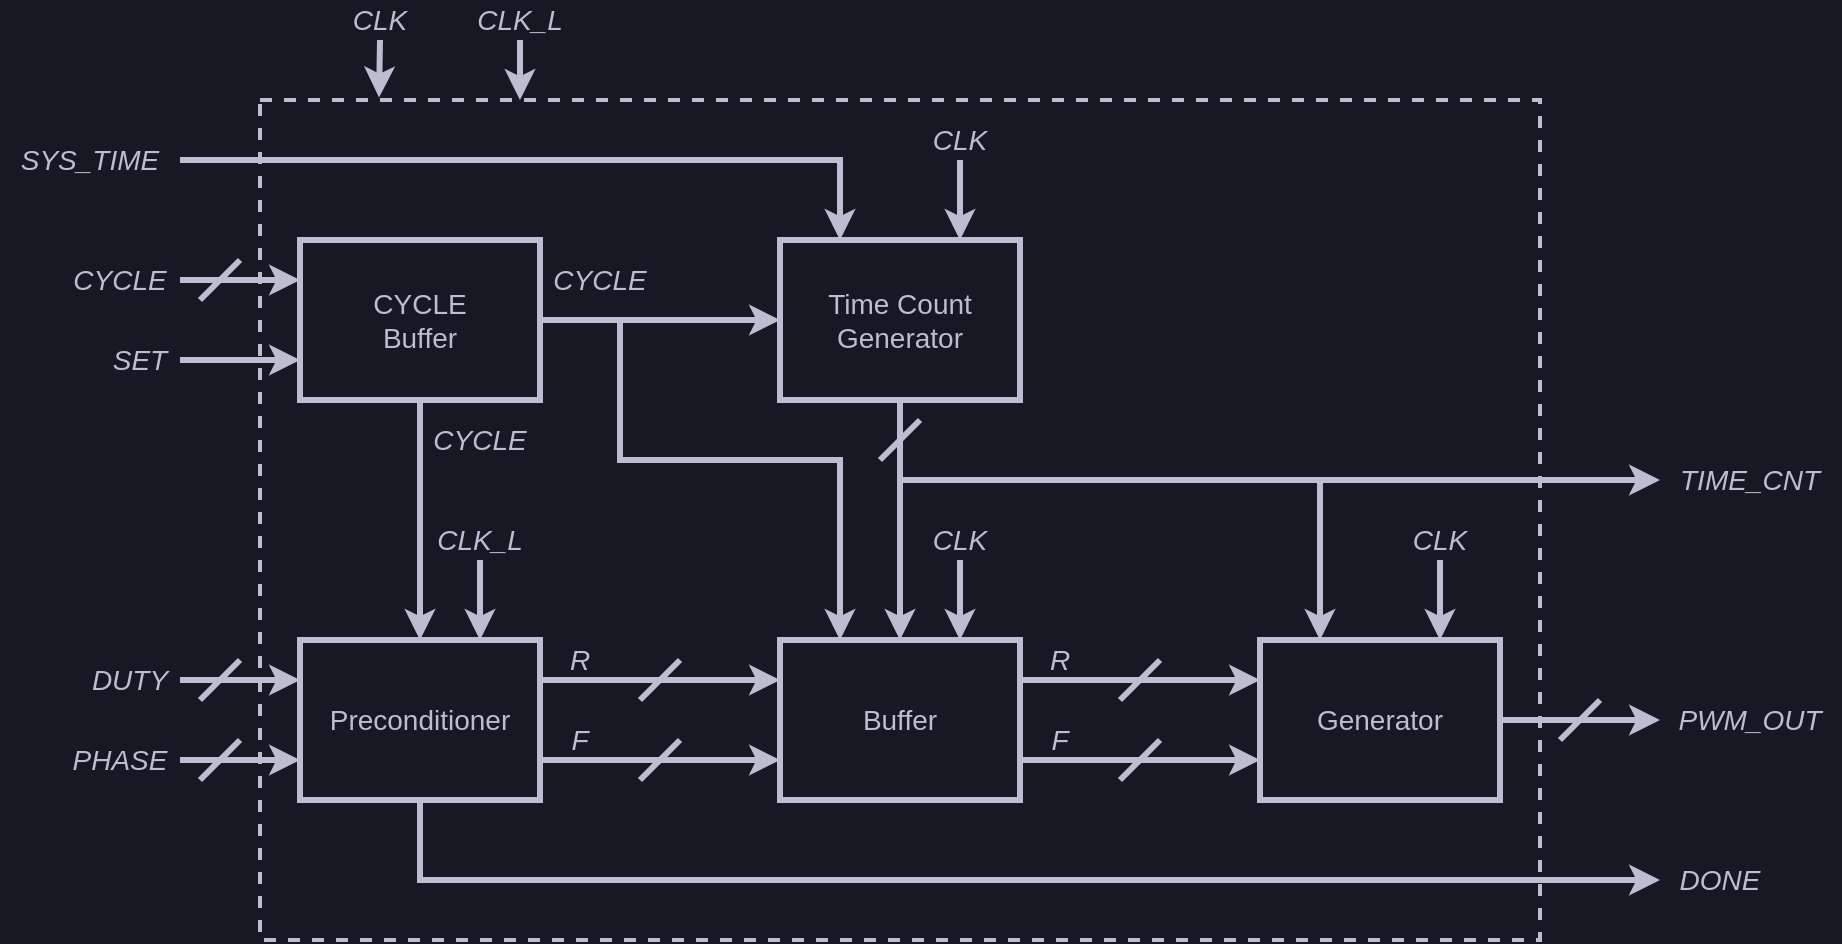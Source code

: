 <mxfile compressed="false">
    <diagram id="86R6ZRfhnQo9sD8B5-7s" name="Page-1">
        <mxGraphModel dx="611" dy="1107" grid="1" gridSize="10" guides="1" tooltips="1" connect="1" arrows="1" fold="1" page="1" pageScale="1" pageWidth="827" pageHeight="1169" background="#161923" math="0" shadow="0">
            <root>
                <mxCell id="0"/>
                <mxCell id="1" parent="0"/>
                <mxCell id="Envj31jSL4E8aKWLNrxv-44" value="" style="rounded=0;whiteSpace=wrap;html=1;labelBackgroundColor=none;fontSize=14;fontColor=#BCBDD0;strokeColor=#bcbdd0;strokeWidth=2;fillColor=none;dashed=1;" parent="1" vertex="1">
                    <mxGeometry x="140" y="170" width="640" height="420" as="geometry"/>
                </mxCell>
                <mxCell id="Envj31jSL4E8aKWLNrxv-1" value="&lt;font style=&quot;font-size: 14px;&quot;&gt;Preconditioner&lt;/font&gt;" style="rounded=0;whiteSpace=wrap;html=1;fontColor=#BCBDD0;labelBackgroundColor=none;fillColor=none;strokeColor=#bcbdd0;strokeWidth=3;fontSize=14;" parent="1" vertex="1">
                    <mxGeometry x="160" y="440" width="120" height="80" as="geometry"/>
                </mxCell>
                <mxCell id="Envj31jSL4E8aKWLNrxv-2" value="&lt;font style=&quot;font-size: 14px;&quot;&gt;Time Count Generator&lt;/font&gt;" style="rounded=0;whiteSpace=wrap;html=1;fontColor=#BCBDD0;labelBackgroundColor=none;fillColor=none;strokeColor=#bcbdd0;strokeWidth=3;fontSize=14;" parent="1" vertex="1">
                    <mxGeometry x="400" y="240" width="120" height="80" as="geometry"/>
                </mxCell>
                <mxCell id="Envj31jSL4E8aKWLNrxv-3" value="&lt;font style=&quot;font-size: 14px;&quot;&gt;Buffer&lt;br style=&quot;font-size: 14px;&quot;&gt;&lt;/font&gt;" style="rounded=0;whiteSpace=wrap;html=1;fontColor=#BCBDD0;labelBackgroundColor=none;fillColor=none;strokeColor=#bcbdd0;strokeWidth=3;fontSize=14;" parent="1" vertex="1">
                    <mxGeometry x="400" y="440" width="120" height="80" as="geometry"/>
                </mxCell>
                <mxCell id="Envj31jSL4E8aKWLNrxv-4" value="" style="endArrow=classic;html=1;rounded=0;fontSize=14;fontColor=#BCBDD0;entryX=0;entryY=0.25;entryDx=0;entryDy=0;strokeColor=#bcbdd0;strokeWidth=3;exitX=1;exitY=0.5;exitDx=0;exitDy=0;" parent="1" source="Envj31jSL4E8aKWLNrxv-8" target="Envj31jSL4E8aKWLNrxv-1" edge="1">
                    <mxGeometry width="50" height="50" relative="1" as="geometry">
                        <mxPoint x="80" y="460" as="sourcePoint"/>
                        <mxPoint x="380" y="470" as="targetPoint"/>
                    </mxGeometry>
                </mxCell>
                <mxCell id="Envj31jSL4E8aKWLNrxv-5" value="" style="endArrow=classic;html=1;rounded=0;fontSize=14;fontColor=#BCBDD0;entryX=0;entryY=0.75;entryDx=0;entryDy=0;strokeColor=#bcbdd0;strokeWidth=3;exitX=1;exitY=0.5;exitDx=0;exitDy=0;" parent="1" source="Envj31jSL4E8aKWLNrxv-9" target="Envj31jSL4E8aKWLNrxv-1" edge="1">
                    <mxGeometry width="50" height="50" relative="1" as="geometry">
                        <mxPoint x="80" y="500" as="sourcePoint"/>
                        <mxPoint x="180" y="477.5" as="targetPoint"/>
                    </mxGeometry>
                </mxCell>
                <mxCell id="Envj31jSL4E8aKWLNrxv-6" value="" style="endArrow=none;html=1;rounded=0;fontSize=14;fontColor=#BCBDD0;strokeColor=#bcbdd0;strokeWidth=3;" parent="1" edge="1">
                    <mxGeometry width="50" height="50" relative="1" as="geometry">
                        <mxPoint x="110" y="470" as="sourcePoint"/>
                        <mxPoint x="130" y="450" as="targetPoint"/>
                    </mxGeometry>
                </mxCell>
                <mxCell id="Envj31jSL4E8aKWLNrxv-7" value="" style="endArrow=none;html=1;rounded=0;fontSize=14;fontColor=#BCBDD0;strokeColor=#bcbdd0;strokeWidth=3;" parent="1" edge="1">
                    <mxGeometry width="50" height="50" relative="1" as="geometry">
                        <mxPoint x="110" y="510" as="sourcePoint"/>
                        <mxPoint x="130" y="490" as="targetPoint"/>
                    </mxGeometry>
                </mxCell>
                <mxCell id="Envj31jSL4E8aKWLNrxv-8" value="&lt;i style=&quot;font-size: 14px;&quot;&gt;DUTY&lt;/i&gt;" style="text;html=1;strokeColor=none;fillColor=none;align=center;verticalAlign=middle;whiteSpace=wrap;rounded=0;labelBackgroundColor=none;fontSize=14;fontColor=#BCBDD0;" parent="1" vertex="1">
                    <mxGeometry x="50" y="440" width="50" height="40" as="geometry"/>
                </mxCell>
                <mxCell id="Envj31jSL4E8aKWLNrxv-9" value="&lt;i style=&quot;font-size: 14px;&quot;&gt;PHASE&lt;/i&gt;" style="text;html=1;strokeColor=none;fillColor=none;align=center;verticalAlign=middle;whiteSpace=wrap;rounded=0;labelBackgroundColor=none;fontSize=14;fontColor=#BCBDD0;" parent="1" vertex="1">
                    <mxGeometry x="40" y="480" width="60" height="40" as="geometry"/>
                </mxCell>
                <mxCell id="Envj31jSL4E8aKWLNrxv-10" value="&lt;i style=&quot;font-size: 14px;&quot;&gt;CYCLE&lt;/i&gt;" style="text;html=1;strokeColor=none;fillColor=none;align=center;verticalAlign=middle;whiteSpace=wrap;rounded=0;labelBackgroundColor=none;fontSize=14;fontColor=#BCBDD0;" parent="1" vertex="1">
                    <mxGeometry x="40" y="240" width="60" height="40" as="geometry"/>
                </mxCell>
                <mxCell id="Envj31jSL4E8aKWLNrxv-11" value="" style="endArrow=classic;html=1;rounded=0;fontSize=14;fontColor=#BCBDD0;entryX=0.5;entryY=0;entryDx=0;entryDy=0;strokeColor=#bcbdd0;strokeWidth=3;exitX=0.5;exitY=1;exitDx=0;exitDy=0;" parent="1" source="2" target="Envj31jSL4E8aKWLNrxv-1" edge="1">
                    <mxGeometry width="50" height="50" relative="1" as="geometry">
                        <mxPoint x="280" y="770" as="sourcePoint"/>
                        <mxPoint x="170" y="470" as="targetPoint"/>
                    </mxGeometry>
                </mxCell>
                <mxCell id="Envj31jSL4E8aKWLNrxv-12" value="" style="endArrow=none;html=1;rounded=0;fontSize=14;fontColor=#BCBDD0;strokeColor=#bcbdd0;strokeWidth=3;" parent="1" edge="1">
                    <mxGeometry width="50" height="50" relative="1" as="geometry">
                        <mxPoint x="110" y="270" as="sourcePoint"/>
                        <mxPoint x="130" y="250" as="targetPoint"/>
                    </mxGeometry>
                </mxCell>
                <mxCell id="Envj31jSL4E8aKWLNrxv-13" value="" style="endArrow=classic;html=1;rounded=0;fontSize=14;fontColor=#BCBDD0;strokeColor=#bcbdd0;strokeWidth=3;entryX=0;entryY=0.5;entryDx=0;entryDy=0;exitX=1;exitY=0.5;exitDx=0;exitDy=0;" parent="1" source="2" target="Envj31jSL4E8aKWLNrxv-2" edge="1">
                    <mxGeometry width="50" height="50" relative="1" as="geometry">
                        <mxPoint x="290" y="280" as="sourcePoint"/>
                        <mxPoint x="340" y="320" as="targetPoint"/>
                    </mxGeometry>
                </mxCell>
                <mxCell id="Envj31jSL4E8aKWLNrxv-14" value="" style="endArrow=classic;html=1;rounded=0;fontSize=14;fontColor=#BCBDD0;entryX=0;entryY=0.25;entryDx=0;entryDy=0;strokeColor=#bcbdd0;strokeWidth=3;exitX=1;exitY=0.25;exitDx=0;exitDy=0;" parent="1" source="Envj31jSL4E8aKWLNrxv-1" target="Envj31jSL4E8aKWLNrxv-3" edge="1">
                    <mxGeometry width="50" height="50" relative="1" as="geometry">
                        <mxPoint x="280" y="460" as="sourcePoint"/>
                        <mxPoint x="360" y="460" as="targetPoint"/>
                    </mxGeometry>
                </mxCell>
                <mxCell id="Envj31jSL4E8aKWLNrxv-16" value="" style="endArrow=none;html=1;rounded=0;fontSize=14;fontColor=#BCBDD0;strokeColor=#bcbdd0;strokeWidth=3;" parent="1" edge="1">
                    <mxGeometry width="50" height="50" relative="1" as="geometry">
                        <mxPoint x="330" y="470" as="sourcePoint"/>
                        <mxPoint x="350" y="450" as="targetPoint"/>
                    </mxGeometry>
                </mxCell>
                <mxCell id="Envj31jSL4E8aKWLNrxv-18" value="&lt;i style=&quot;font-size: 14px;&quot;&gt;R&lt;br style=&quot;font-size: 14px;&quot;&gt;&lt;/i&gt;" style="text;html=1;strokeColor=none;fillColor=none;align=center;verticalAlign=middle;whiteSpace=wrap;rounded=0;labelBackgroundColor=none;fontSize=14;fontColor=#BCBDD0;" parent="1" vertex="1">
                    <mxGeometry x="290" y="430" width="20" height="40" as="geometry"/>
                </mxCell>
                <mxCell id="Envj31jSL4E8aKWLNrxv-19" value="&lt;i style=&quot;font-size: 14px;&quot;&gt;F&lt;br style=&quot;font-size: 14px;&quot;&gt;&lt;/i&gt;" style="text;html=1;strokeColor=none;fillColor=none;align=center;verticalAlign=middle;whiteSpace=wrap;rounded=0;labelBackgroundColor=none;fontSize=14;fontColor=#BCBDD0;" parent="1" vertex="1">
                    <mxGeometry x="290" y="470" width="20" height="40" as="geometry"/>
                </mxCell>
                <mxCell id="Envj31jSL4E8aKWLNrxv-20" value="" style="endArrow=classic;html=1;rounded=0;fontSize=14;fontColor=#BCBDD0;entryX=0.5;entryY=0;entryDx=0;entryDy=0;strokeColor=#bcbdd0;strokeWidth=3;exitX=0;exitY=0;exitDx=0;exitDy=0;" parent="1" target="Envj31jSL4E8aKWLNrxv-3" edge="1">
                    <mxGeometry width="50" height="50" relative="1" as="geometry">
                        <mxPoint x="460.0" y="320" as="sourcePoint"/>
                        <mxPoint x="270" y="450" as="targetPoint"/>
                    </mxGeometry>
                </mxCell>
                <mxCell id="Envj31jSL4E8aKWLNrxv-21" value="" style="endArrow=none;html=1;rounded=0;fontSize=14;fontColor=#BCBDD0;strokeColor=#bcbdd0;strokeWidth=3;" parent="1" edge="1">
                    <mxGeometry width="50" height="50" relative="1" as="geometry">
                        <mxPoint x="450" y="350" as="sourcePoint"/>
                        <mxPoint x="470" y="330" as="targetPoint"/>
                    </mxGeometry>
                </mxCell>
                <mxCell id="Envj31jSL4E8aKWLNrxv-23" value="" style="endArrow=classic;html=1;rounded=0;fontSize=14;fontColor=#BCBDD0;entryX=0.25;entryY=0;entryDx=0;entryDy=0;strokeColor=#bcbdd0;strokeWidth=3;exitX=1;exitY=0.5;exitDx=0;exitDy=0;" parent="1" source="Envj31jSL4E8aKWLNrxv-24" target="Envj31jSL4E8aKWLNrxv-2" edge="1">
                    <mxGeometry width="50" height="50" relative="1" as="geometry">
                        <mxPoint x="80" y="200" as="sourcePoint"/>
                        <mxPoint x="419.58" y="240" as="targetPoint"/>
                        <Array as="points">
                            <mxPoint x="430" y="200"/>
                        </Array>
                    </mxGeometry>
                </mxCell>
                <mxCell id="Envj31jSL4E8aKWLNrxv-24" value="&lt;i style=&quot;font-size: 14px;&quot;&gt;SYS_TIME&lt;/i&gt;" style="text;html=1;strokeColor=none;fillColor=none;align=center;verticalAlign=middle;whiteSpace=wrap;rounded=0;labelBackgroundColor=none;fontSize=14;fontColor=#BCBDD0;" parent="1" vertex="1">
                    <mxGeometry x="10" y="180" width="90" height="40" as="geometry"/>
                </mxCell>
                <mxCell id="Envj31jSL4E8aKWLNrxv-28" value="" style="endArrow=classic;html=1;rounded=0;fontSize=14;fontColor=#BCBDD0;strokeColor=#bcbdd0;strokeWidth=3;entryX=0.75;entryY=0;entryDx=0;entryDy=0;" parent="1" target="Envj31jSL4E8aKWLNrxv-1" edge="1">
                    <mxGeometry width="50" height="50" relative="1" as="geometry">
                        <mxPoint x="250" y="400" as="sourcePoint"/>
                        <mxPoint x="480" y="480" as="targetPoint"/>
                    </mxGeometry>
                </mxCell>
                <mxCell id="Envj31jSL4E8aKWLNrxv-29" value="CLK_L" style="text;html=1;strokeColor=none;fillColor=none;align=center;verticalAlign=middle;whiteSpace=wrap;rounded=0;labelBackgroundColor=none;fontSize=14;fontColor=#BCBDD0;fontStyle=2" parent="1" vertex="1">
                    <mxGeometry x="220" y="380" width="60" height="20" as="geometry"/>
                </mxCell>
                <mxCell id="J6WF0sHyH2gAG25CupOs-1" value="&lt;font style=&quot;font-size: 14px;&quot;&gt;Generator&lt;/font&gt;" style="rounded=0;whiteSpace=wrap;html=1;fontColor=#BCBDD0;labelBackgroundColor=none;fillColor=none;strokeColor=#bcbdd0;strokeWidth=3;fontSize=14;" parent="1" vertex="1">
                    <mxGeometry x="640" y="440" width="120" height="80" as="geometry"/>
                </mxCell>
                <mxCell id="J6WF0sHyH2gAG25CupOs-2" value="&lt;i style=&quot;font-size: 14px;&quot;&gt;PWM_OUT&lt;/i&gt;" style="text;html=1;strokeColor=none;fillColor=none;align=center;verticalAlign=middle;whiteSpace=wrap;rounded=0;labelBackgroundColor=none;fontSize=14;fontColor=#BCBDD0;" parent="1" vertex="1">
                    <mxGeometry x="840" y="460" width="90" height="40" as="geometry"/>
                </mxCell>
                <mxCell id="J6WF0sHyH2gAG25CupOs-3" value="" style="endArrow=classic;html=1;rounded=0;fontSize=14;fontColor=#BCBDD0;entryX=0;entryY=0.5;entryDx=0;entryDy=0;strokeColor=#bcbdd0;strokeWidth=3;exitX=1;exitY=0.5;exitDx=0;exitDy=0;" parent="1" source="J6WF0sHyH2gAG25CupOs-1" target="J6WF0sHyH2gAG25CupOs-2" edge="1">
                    <mxGeometry width="50" height="50" relative="1" as="geometry">
                        <mxPoint x="760" y="480" as="sourcePoint"/>
                        <mxPoint x="840.0" y="480" as="targetPoint"/>
                    </mxGeometry>
                </mxCell>
                <mxCell id="J6WF0sHyH2gAG25CupOs-4" value="" style="endArrow=none;html=1;rounded=0;fontSize=14;fontColor=#BCBDD0;strokeColor=#bcbdd0;strokeWidth=3;" parent="1" edge="1">
                    <mxGeometry width="50" height="50" relative="1" as="geometry">
                        <mxPoint x="790.0" y="490" as="sourcePoint"/>
                        <mxPoint x="810.0" y="470" as="targetPoint"/>
                    </mxGeometry>
                </mxCell>
                <mxCell id="J6WF0sHyH2gAG25CupOs-7" value="" style="endArrow=classic;html=1;rounded=0;fontSize=14;fontColor=#BCBDD0;entryX=0;entryY=0.75;entryDx=0;entryDy=0;strokeColor=#bcbdd0;strokeWidth=3;exitX=1;exitY=0.75;exitDx=0;exitDy=0;" parent="1" source="Envj31jSL4E8aKWLNrxv-1" target="Envj31jSL4E8aKWLNrxv-3" edge="1">
                    <mxGeometry width="50" height="50" relative="1" as="geometry">
                        <mxPoint x="290" y="510" as="sourcePoint"/>
                        <mxPoint x="370" y="510" as="targetPoint"/>
                    </mxGeometry>
                </mxCell>
                <mxCell id="J6WF0sHyH2gAG25CupOs-8" value="" style="endArrow=none;html=1;rounded=0;fontSize=14;fontColor=#BCBDD0;strokeColor=#bcbdd0;strokeWidth=3;" parent="1" edge="1">
                    <mxGeometry width="50" height="50" relative="1" as="geometry">
                        <mxPoint x="330" y="510" as="sourcePoint"/>
                        <mxPoint x="350" y="490" as="targetPoint"/>
                    </mxGeometry>
                </mxCell>
                <mxCell id="J6WF0sHyH2gAG25CupOs-23" value="" style="endArrow=classic;html=1;rounded=0;fontSize=14;fontColor=#BCBDD0;entryX=0;entryY=0.25;entryDx=0;entryDy=0;strokeColor=#bcbdd0;strokeWidth=3;exitX=1;exitY=0.25;exitDx=0;exitDy=0;" parent="1" edge="1">
                    <mxGeometry width="50" height="50" relative="1" as="geometry">
                        <mxPoint x="520" y="460" as="sourcePoint"/>
                        <mxPoint x="640.0" y="460" as="targetPoint"/>
                    </mxGeometry>
                </mxCell>
                <mxCell id="J6WF0sHyH2gAG25CupOs-25" value="" style="endArrow=none;html=1;rounded=0;fontSize=14;fontColor=#BCBDD0;strokeColor=#bcbdd0;strokeWidth=3;" parent="1" edge="1">
                    <mxGeometry width="50" height="50" relative="1" as="geometry">
                        <mxPoint x="570.0" y="470" as="sourcePoint"/>
                        <mxPoint x="590.0" y="450" as="targetPoint"/>
                    </mxGeometry>
                </mxCell>
                <mxCell id="J6WF0sHyH2gAG25CupOs-27" value="&lt;i style=&quot;font-size: 14px;&quot;&gt;R&lt;br style=&quot;font-size: 14px;&quot;&gt;&lt;/i&gt;" style="text;html=1;strokeColor=none;fillColor=none;align=center;verticalAlign=middle;whiteSpace=wrap;rounded=0;labelBackgroundColor=none;fontSize=14;fontColor=#BCBDD0;" parent="1" vertex="1">
                    <mxGeometry x="530" y="430" width="20" height="40" as="geometry"/>
                </mxCell>
                <mxCell id="J6WF0sHyH2gAG25CupOs-28" value="&lt;i style=&quot;font-size: 14px;&quot;&gt;F&lt;br style=&quot;font-size: 14px;&quot;&gt;&lt;/i&gt;" style="text;html=1;strokeColor=none;fillColor=none;align=center;verticalAlign=middle;whiteSpace=wrap;rounded=0;labelBackgroundColor=none;fontSize=14;fontColor=#BCBDD0;" parent="1" vertex="1">
                    <mxGeometry x="530" y="470" width="20" height="40" as="geometry"/>
                </mxCell>
                <mxCell id="J6WF0sHyH2gAG25CupOs-29" value="" style="endArrow=classic;html=1;rounded=0;fontSize=14;fontColor=#BCBDD0;entryX=0;entryY=0.75;entryDx=0;entryDy=0;strokeColor=#bcbdd0;strokeWidth=3;exitX=1;exitY=0.75;exitDx=0;exitDy=0;" parent="1" source="Envj31jSL4E8aKWLNrxv-3" target="J6WF0sHyH2gAG25CupOs-1" edge="1">
                    <mxGeometry width="50" height="50" relative="1" as="geometry">
                        <mxPoint x="520" y="480" as="sourcePoint"/>
                        <mxPoint x="640.0" y="480" as="targetPoint"/>
                    </mxGeometry>
                </mxCell>
                <mxCell id="J6WF0sHyH2gAG25CupOs-30" value="" style="endArrow=none;html=1;rounded=0;fontSize=14;fontColor=#BCBDD0;strokeColor=#bcbdd0;strokeWidth=3;" parent="1" edge="1">
                    <mxGeometry width="50" height="50" relative="1" as="geometry">
                        <mxPoint x="570.0" y="510" as="sourcePoint"/>
                        <mxPoint x="590.0" y="490" as="targetPoint"/>
                    </mxGeometry>
                </mxCell>
                <mxCell id="J6WF0sHyH2gAG25CupOs-34" value="" style="endArrow=classic;html=1;rounded=0;fontSize=14;fontColor=#BCBDD0;entryX=0.25;entryY=0;entryDx=0;entryDy=0;strokeColor=#bcbdd0;strokeWidth=3;exitX=0.5;exitY=1;exitDx=0;exitDy=0;" parent="1" source="Envj31jSL4E8aKWLNrxv-2" target="J6WF0sHyH2gAG25CupOs-1" edge="1">
                    <mxGeometry width="50" height="50" relative="1" as="geometry">
                        <mxPoint x="440" y="330" as="sourcePoint"/>
                        <mxPoint x="440" y="450" as="targetPoint"/>
                        <Array as="points">
                            <mxPoint x="460" y="360"/>
                            <mxPoint x="670" y="360"/>
                        </Array>
                    </mxGeometry>
                </mxCell>
                <mxCell id="J6WF0sHyH2gAG25CupOs-42" value="" style="endArrow=classic;html=1;rounded=0;fontSize=14;fontColor=#BCBDD0;entryX=0.25;entryY=0;entryDx=0;entryDy=0;strokeColor=#bcbdd0;strokeWidth=3;" parent="1" target="Envj31jSL4E8aKWLNrxv-3" edge="1">
                    <mxGeometry width="50" height="50" relative="1" as="geometry">
                        <mxPoint x="320" y="280" as="sourcePoint"/>
                        <mxPoint x="440" y="430" as="targetPoint"/>
                        <Array as="points">
                            <mxPoint x="320" y="350"/>
                            <mxPoint x="430" y="350"/>
                        </Array>
                    </mxGeometry>
                </mxCell>
                <mxCell id="vQRujZNzsjGiFNIDueCr-1" value="" style="endArrow=classic;html=1;rounded=0;fontSize=14;fontColor=#BCBDD0;strokeColor=#bcbdd0;strokeWidth=3;exitX=0.5;exitY=1;exitDx=0;exitDy=0;entryX=0;entryY=0.5;entryDx=0;entryDy=0;" parent="1" source="Envj31jSL4E8aKWLNrxv-1" target="vQRujZNzsjGiFNIDueCr-2" edge="1">
                    <mxGeometry width="50" height="50" relative="1" as="geometry">
                        <mxPoint x="770" y="490" as="sourcePoint"/>
                        <mxPoint x="840" y="560" as="targetPoint"/>
                        <Array as="points">
                            <mxPoint x="220" y="560"/>
                        </Array>
                    </mxGeometry>
                </mxCell>
                <mxCell id="vQRujZNzsjGiFNIDueCr-2" value="&lt;i style=&quot;font-size: 14px&quot;&gt;DONE&lt;br style=&quot;font-size: 14px&quot;&gt;&lt;/i&gt;" style="text;html=1;strokeColor=none;fillColor=none;align=center;verticalAlign=middle;whiteSpace=wrap;rounded=0;labelBackgroundColor=none;fontSize=14;fontColor=#BCBDD0;" parent="1" vertex="1">
                    <mxGeometry x="840" y="540" width="60" height="40" as="geometry"/>
                </mxCell>
                <mxCell id="CctJdnO_5R8gQSGLH6jG-1" value="" style="endArrow=classic;html=1;rounded=0;fontSize=14;fontColor=#BCBDD0;strokeColor=#bcbdd0;strokeWidth=3;exitX=0.5;exitY=1;exitDx=0;exitDy=0;entryX=0;entryY=0.5;entryDx=0;entryDy=0;" parent="1" source="Envj31jSL4E8aKWLNrxv-2" target="CctJdnO_5R8gQSGLH6jG-2" edge="1">
                    <mxGeometry width="50" height="50" relative="1" as="geometry">
                        <mxPoint x="490" y="320" as="sourcePoint"/>
                        <mxPoint x="840" y="360" as="targetPoint"/>
                        <Array as="points">
                            <mxPoint x="460" y="360"/>
                            <mxPoint x="700" y="360"/>
                        </Array>
                    </mxGeometry>
                </mxCell>
                <mxCell id="CctJdnO_5R8gQSGLH6jG-2" value="&lt;i style=&quot;font-size: 14px;&quot;&gt;TIME_CNT&lt;/i&gt;" style="text;html=1;strokeColor=none;fillColor=none;align=center;verticalAlign=middle;whiteSpace=wrap;rounded=0;labelBackgroundColor=none;fontSize=14;fontColor=#BCBDD0;" parent="1" vertex="1">
                    <mxGeometry x="840" y="340" width="90" height="40" as="geometry"/>
                </mxCell>
                <mxCell id="CctJdnO_5R8gQSGLH6jG-4" value="CLK" style="text;html=1;strokeColor=none;fillColor=none;align=center;verticalAlign=middle;whiteSpace=wrap;rounded=0;labelBackgroundColor=none;fontSize=14;fontColor=#BCBDD0;fontStyle=2" parent="1" vertex="1">
                    <mxGeometry x="170" y="120" width="60" height="20" as="geometry"/>
                </mxCell>
                <mxCell id="CctJdnO_5R8gQSGLH6jG-5" value="" style="endArrow=classic;html=1;rounded=0;fontSize=14;fontColor=#BCBDD0;strokeColor=#bcbdd0;strokeWidth=3;entryX=0.093;entryY=-0.003;entryDx=0;entryDy=0;exitX=0.5;exitY=1;exitDx=0;exitDy=0;entryPerimeter=0;" parent="1" source="CctJdnO_5R8gQSGLH6jG-4" target="Envj31jSL4E8aKWLNrxv-44" edge="1">
                    <mxGeometry width="50" height="50" relative="1" as="geometry">
                        <mxPoint x="260" y="410" as="sourcePoint"/>
                        <mxPoint x="260" y="450" as="targetPoint"/>
                    </mxGeometry>
                </mxCell>
                <mxCell id="CctJdnO_5R8gQSGLH6jG-6" value="" style="endArrow=classic;html=1;rounded=0;fontSize=14;fontColor=#BCBDD0;strokeColor=#bcbdd0;strokeWidth=3;exitX=0.5;exitY=1;exitDx=0;exitDy=0;" parent="1" source="CctJdnO_5R8gQSGLH6jG-7" edge="1">
                    <mxGeometry width="50" height="50" relative="1" as="geometry">
                        <mxPoint x="270.48" y="140.0" as="sourcePoint"/>
                        <mxPoint x="270" y="170" as="targetPoint"/>
                    </mxGeometry>
                </mxCell>
                <mxCell id="CctJdnO_5R8gQSGLH6jG-7" value="CLK_L" style="text;html=1;strokeColor=none;fillColor=none;align=center;verticalAlign=middle;whiteSpace=wrap;rounded=0;labelBackgroundColor=none;fontSize=14;fontColor=#BCBDD0;fontStyle=2" parent="1" vertex="1">
                    <mxGeometry x="240" y="120" width="60" height="20" as="geometry"/>
                </mxCell>
                <mxCell id="CctJdnO_5R8gQSGLH6jG-8" value="CLK" style="text;html=1;strokeColor=none;fillColor=none;align=center;verticalAlign=middle;whiteSpace=wrap;rounded=0;labelBackgroundColor=none;fontSize=14;fontColor=#BCBDD0;fontStyle=2" parent="1" vertex="1">
                    <mxGeometry x="460" y="380" width="60" height="20" as="geometry"/>
                </mxCell>
                <mxCell id="CctJdnO_5R8gQSGLH6jG-9" value="" style="endArrow=classic;html=1;rounded=0;fontSize=14;fontColor=#BCBDD0;strokeColor=#bcbdd0;strokeWidth=3;exitX=0.5;exitY=1;exitDx=0;exitDy=0;" parent="1" source="CctJdnO_5R8gQSGLH6jG-8" edge="1">
                    <mxGeometry width="50" height="50" relative="1" as="geometry">
                        <mxPoint x="550" y="670" as="sourcePoint"/>
                        <mxPoint x="490" y="440" as="targetPoint"/>
                    </mxGeometry>
                </mxCell>
                <mxCell id="CctJdnO_5R8gQSGLH6jG-10" value="CLK" style="text;html=1;strokeColor=none;fillColor=none;align=center;verticalAlign=middle;whiteSpace=wrap;rounded=0;labelBackgroundColor=none;fontSize=14;fontColor=#BCBDD0;fontStyle=2" parent="1" vertex="1">
                    <mxGeometry x="700" y="380" width="60" height="20" as="geometry"/>
                </mxCell>
                <mxCell id="CctJdnO_5R8gQSGLH6jG-11" value="" style="endArrow=classic;html=1;rounded=0;fontSize=14;fontColor=#BCBDD0;strokeColor=#bcbdd0;strokeWidth=3;exitX=0.5;exitY=1;exitDx=0;exitDy=0;entryX=0.75;entryY=0;entryDx=0;entryDy=0;" parent="1" source="CctJdnO_5R8gQSGLH6jG-10" target="J6WF0sHyH2gAG25CupOs-1" edge="1">
                    <mxGeometry width="50" height="50" relative="1" as="geometry">
                        <mxPoint x="790" y="670" as="sourcePoint"/>
                        <mxPoint x="730" y="440" as="targetPoint"/>
                    </mxGeometry>
                </mxCell>
                <mxCell id="CctJdnO_5R8gQSGLH6jG-12" value="CLK" style="text;html=1;strokeColor=none;fillColor=none;align=center;verticalAlign=middle;whiteSpace=wrap;rounded=0;labelBackgroundColor=none;fontSize=14;fontColor=#BCBDD0;fontStyle=2" parent="1" vertex="1">
                    <mxGeometry x="460" y="180" width="60" height="20" as="geometry"/>
                </mxCell>
                <mxCell id="CctJdnO_5R8gQSGLH6jG-13" value="" style="endArrow=classic;html=1;rounded=0;fontSize=14;fontColor=#BCBDD0;strokeColor=#bcbdd0;strokeWidth=3;exitX=0.5;exitY=1;exitDx=0;exitDy=0;entryX=0.75;entryY=0;entryDx=0;entryDy=0;" parent="1" source="CctJdnO_5R8gQSGLH6jG-12" target="Envj31jSL4E8aKWLNrxv-2" edge="1">
                    <mxGeometry width="50" height="50" relative="1" as="geometry">
                        <mxPoint x="540" y="470" as="sourcePoint"/>
                        <mxPoint x="480" y="240" as="targetPoint"/>
                    </mxGeometry>
                </mxCell>
                <mxCell id="2" value="&lt;font style=&quot;font-size: 14px&quot;&gt;CYCLE&lt;br&gt;Buffer&lt;br&gt;&lt;/font&gt;" style="rounded=0;whiteSpace=wrap;html=1;fontColor=#BCBDD0;labelBackgroundColor=none;fillColor=none;strokeColor=#bcbdd0;strokeWidth=3;fontSize=14;" vertex="1" parent="1">
                    <mxGeometry x="160" y="240" width="120" height="80" as="geometry"/>
                </mxCell>
                <mxCell id="3" value="" style="endArrow=classic;html=1;rounded=0;fontSize=14;fontColor=#BCBDD0;strokeColor=#bcbdd0;strokeWidth=3;entryX=0;entryY=0.25;entryDx=0;entryDy=0;exitX=1;exitY=0.5;exitDx=0;exitDy=0;" edge="1" parent="1" source="Envj31jSL4E8aKWLNrxv-10" target="2">
                    <mxGeometry width="50" height="50" relative="1" as="geometry">
                        <mxPoint x="290" y="290" as="sourcePoint"/>
                        <mxPoint x="410" y="290" as="targetPoint"/>
                    </mxGeometry>
                </mxCell>
                <mxCell id="5" value="&lt;i style=&quot;font-size: 14px&quot;&gt;SET&lt;/i&gt;" style="text;html=1;strokeColor=none;fillColor=none;align=center;verticalAlign=middle;whiteSpace=wrap;rounded=0;labelBackgroundColor=none;fontSize=14;fontColor=#BCBDD0;" vertex="1" parent="1">
                    <mxGeometry x="60" y="280" width="40" height="40" as="geometry"/>
                </mxCell>
                <mxCell id="6" value="" style="endArrow=classic;html=1;rounded=0;fontSize=14;fontColor=#BCBDD0;strokeColor=#bcbdd0;strokeWidth=3;entryX=0;entryY=0.75;entryDx=0;entryDy=0;exitX=1;exitY=0.5;exitDx=0;exitDy=0;" edge="1" parent="1" source="5" target="2">
                    <mxGeometry width="50" height="50" relative="1" as="geometry">
                        <mxPoint x="110" y="270" as="sourcePoint"/>
                        <mxPoint x="170" y="270" as="targetPoint"/>
                    </mxGeometry>
                </mxCell>
                <mxCell id="7" value="&lt;i style=&quot;font-size: 14px;&quot;&gt;CYCLE&lt;/i&gt;" style="text;html=1;strokeColor=none;fillColor=none;align=center;verticalAlign=middle;whiteSpace=wrap;rounded=0;labelBackgroundColor=none;fontSize=14;fontColor=#BCBDD0;" vertex="1" parent="1">
                    <mxGeometry x="280" y="240" width="60" height="40" as="geometry"/>
                </mxCell>
                <mxCell id="8" value="&lt;i style=&quot;font-size: 14px;&quot;&gt;CYCLE&lt;/i&gt;" style="text;html=1;strokeColor=none;fillColor=none;align=center;verticalAlign=middle;whiteSpace=wrap;rounded=0;labelBackgroundColor=none;fontSize=14;fontColor=#BCBDD0;" vertex="1" parent="1">
                    <mxGeometry x="220" y="320" width="60" height="40" as="geometry"/>
                </mxCell>
            </root>
        </mxGraphModel>
    </diagram>
</mxfile>